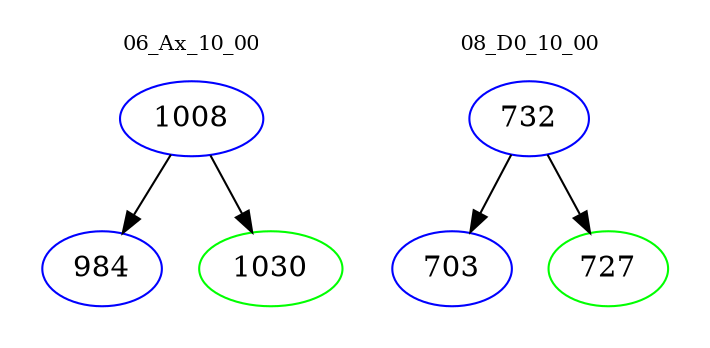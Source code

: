 digraph{
subgraph cluster_0 {
color = white
label = "06_Ax_10_00";
fontsize=10;
T0_1008 [label="1008", color="blue"]
T0_1008 -> T0_984 [color="black"]
T0_984 [label="984", color="blue"]
T0_1008 -> T0_1030 [color="black"]
T0_1030 [label="1030", color="green"]
}
subgraph cluster_1 {
color = white
label = "08_D0_10_00";
fontsize=10;
T1_732 [label="732", color="blue"]
T1_732 -> T1_703 [color="black"]
T1_703 [label="703", color="blue"]
T1_732 -> T1_727 [color="black"]
T1_727 [label="727", color="green"]
}
}
